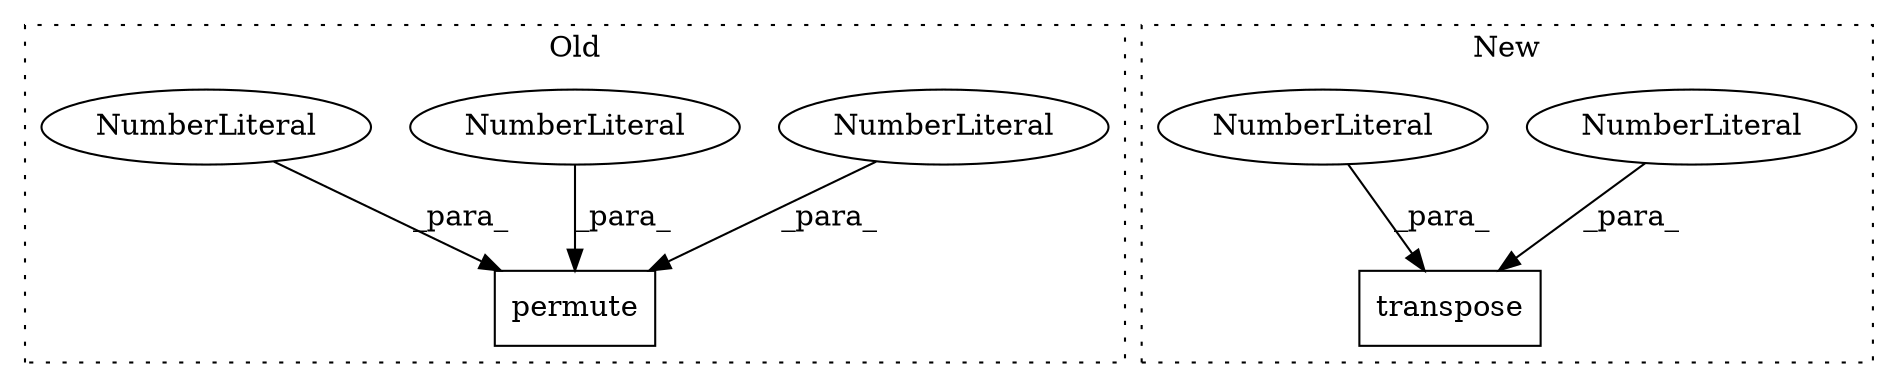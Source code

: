digraph G {
subgraph cluster0 {
1 [label="permute" a="32" s="4015,4030" l="8,1" shape="box"];
4 [label="NumberLiteral" a="34" s="4027" l="1" shape="ellipse"];
5 [label="NumberLiteral" a="34" s="4023" l="1" shape="ellipse"];
6 [label="NumberLiteral" a="34" s="4029" l="1" shape="ellipse"];
label = "Old";
style="dotted";
}
subgraph cluster1 {
2 [label="transpose" a="32" s="3448,3461" l="10,1" shape="box"];
3 [label="NumberLiteral" a="34" s="3460" l="1" shape="ellipse"];
7 [label="NumberLiteral" a="34" s="3458" l="1" shape="ellipse"];
label = "New";
style="dotted";
}
3 -> 2 [label="_para_"];
4 -> 1 [label="_para_"];
5 -> 1 [label="_para_"];
6 -> 1 [label="_para_"];
7 -> 2 [label="_para_"];
}